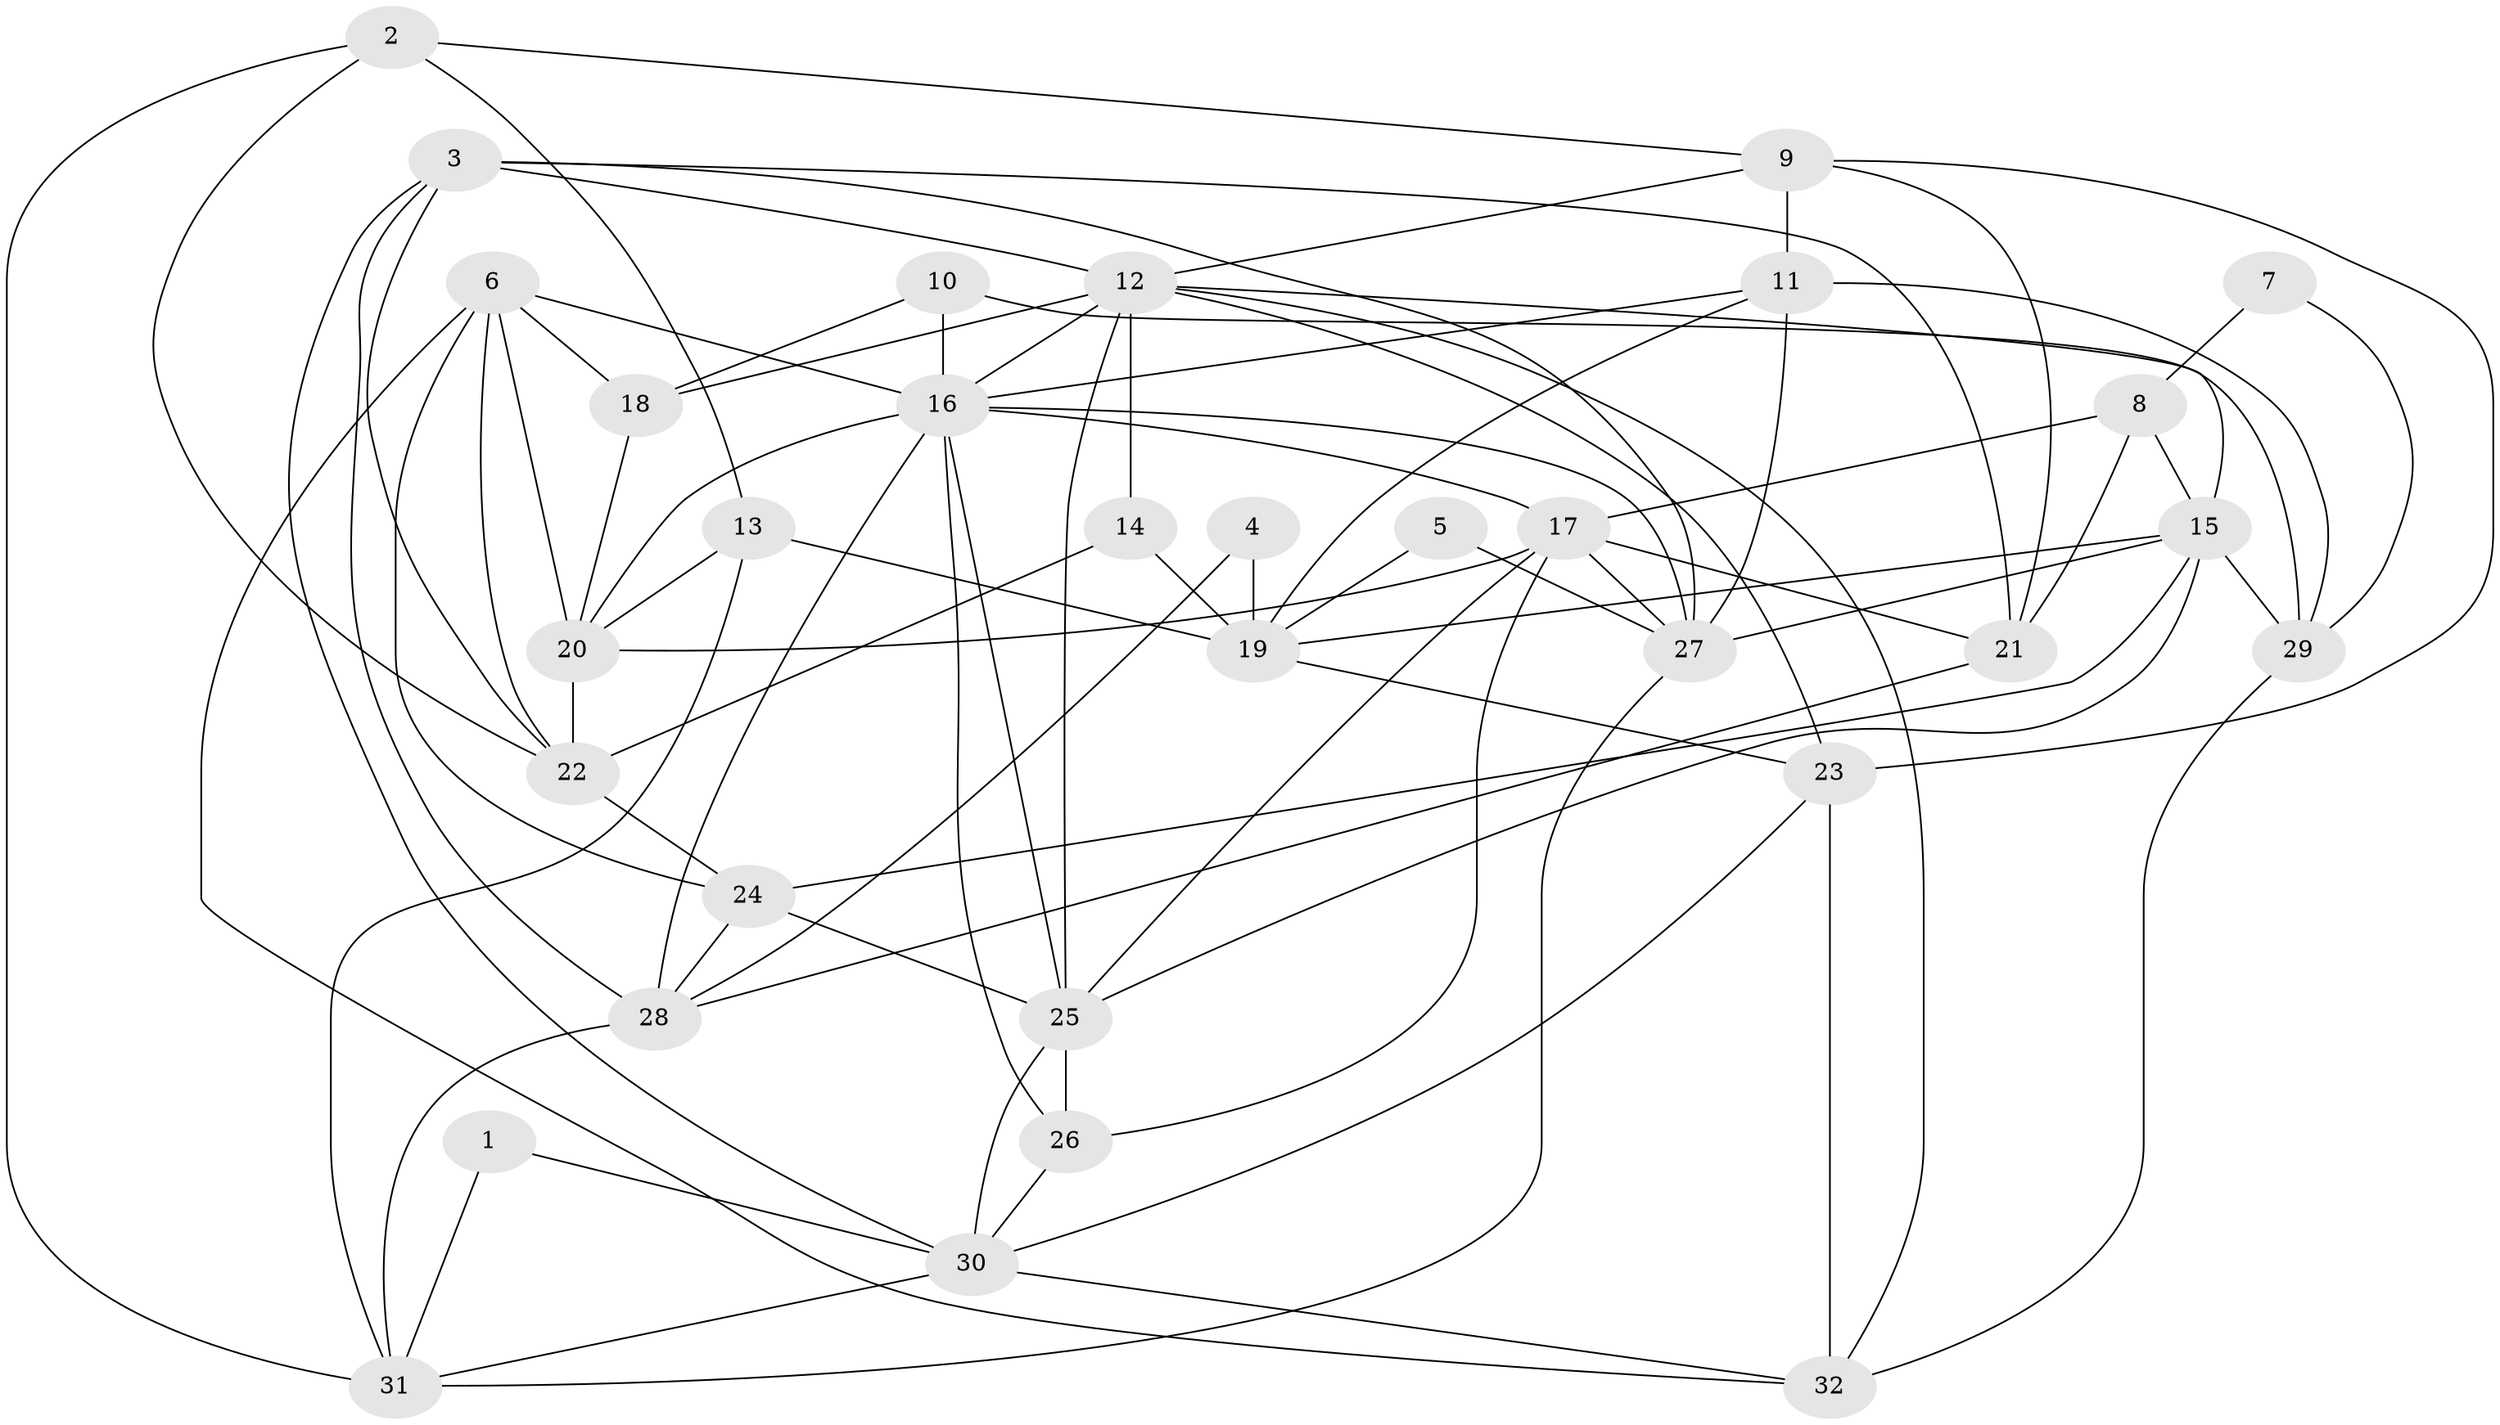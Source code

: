 // original degree distribution, {6: 0.13559322033898305, 3: 0.2542372881355932, 2: 0.15254237288135594, 4: 0.22033898305084745, 5: 0.22033898305084745, 8: 0.01694915254237288}
// Generated by graph-tools (version 1.1) at 2025/26/03/09/25 03:26:10]
// undirected, 32 vertices, 83 edges
graph export_dot {
graph [start="1"]
  node [color=gray90,style=filled];
  1;
  2;
  3;
  4;
  5;
  6;
  7;
  8;
  9;
  10;
  11;
  12;
  13;
  14;
  15;
  16;
  17;
  18;
  19;
  20;
  21;
  22;
  23;
  24;
  25;
  26;
  27;
  28;
  29;
  30;
  31;
  32;
  1 -- 30 [weight=1.0];
  1 -- 31 [weight=1.0];
  2 -- 9 [weight=1.0];
  2 -- 13 [weight=1.0];
  2 -- 22 [weight=1.0];
  2 -- 31 [weight=1.0];
  3 -- 12 [weight=1.0];
  3 -- 21 [weight=1.0];
  3 -- 22 [weight=1.0];
  3 -- 27 [weight=1.0];
  3 -- 28 [weight=1.0];
  3 -- 30 [weight=1.0];
  4 -- 19 [weight=1.0];
  4 -- 28 [weight=1.0];
  5 -- 19 [weight=1.0];
  5 -- 27 [weight=1.0];
  6 -- 16 [weight=1.0];
  6 -- 18 [weight=1.0];
  6 -- 20 [weight=1.0];
  6 -- 22 [weight=1.0];
  6 -- 24 [weight=1.0];
  6 -- 32 [weight=1.0];
  7 -- 8 [weight=1.0];
  7 -- 29 [weight=1.0];
  8 -- 15 [weight=1.0];
  8 -- 17 [weight=1.0];
  8 -- 21 [weight=1.0];
  9 -- 11 [weight=1.0];
  9 -- 12 [weight=1.0];
  9 -- 21 [weight=1.0];
  9 -- 23 [weight=1.0];
  10 -- 16 [weight=1.0];
  10 -- 18 [weight=1.0];
  10 -- 29 [weight=1.0];
  11 -- 16 [weight=1.0];
  11 -- 19 [weight=1.0];
  11 -- 27 [weight=2.0];
  11 -- 29 [weight=1.0];
  12 -- 14 [weight=1.0];
  12 -- 15 [weight=1.0];
  12 -- 16 [weight=1.0];
  12 -- 18 [weight=1.0];
  12 -- 23 [weight=1.0];
  12 -- 25 [weight=1.0];
  12 -- 32 [weight=1.0];
  13 -- 19 [weight=1.0];
  13 -- 20 [weight=1.0];
  13 -- 31 [weight=1.0];
  14 -- 19 [weight=1.0];
  14 -- 22 [weight=2.0];
  15 -- 19 [weight=1.0];
  15 -- 24 [weight=1.0];
  15 -- 25 [weight=1.0];
  15 -- 27 [weight=1.0];
  15 -- 29 [weight=1.0];
  16 -- 17 [weight=1.0];
  16 -- 20 [weight=1.0];
  16 -- 25 [weight=1.0];
  16 -- 26 [weight=1.0];
  16 -- 27 [weight=1.0];
  16 -- 28 [weight=1.0];
  17 -- 20 [weight=1.0];
  17 -- 21 [weight=1.0];
  17 -- 25 [weight=1.0];
  17 -- 26 [weight=1.0];
  17 -- 27 [weight=1.0];
  18 -- 20 [weight=1.0];
  19 -- 23 [weight=1.0];
  20 -- 22 [weight=1.0];
  21 -- 28 [weight=1.0];
  22 -- 24 [weight=1.0];
  23 -- 30 [weight=1.0];
  23 -- 32 [weight=1.0];
  24 -- 25 [weight=2.0];
  24 -- 28 [weight=1.0];
  25 -- 26 [weight=1.0];
  25 -- 30 [weight=1.0];
  26 -- 30 [weight=1.0];
  27 -- 31 [weight=1.0];
  28 -- 31 [weight=2.0];
  29 -- 32 [weight=1.0];
  30 -- 31 [weight=1.0];
  30 -- 32 [weight=1.0];
}
